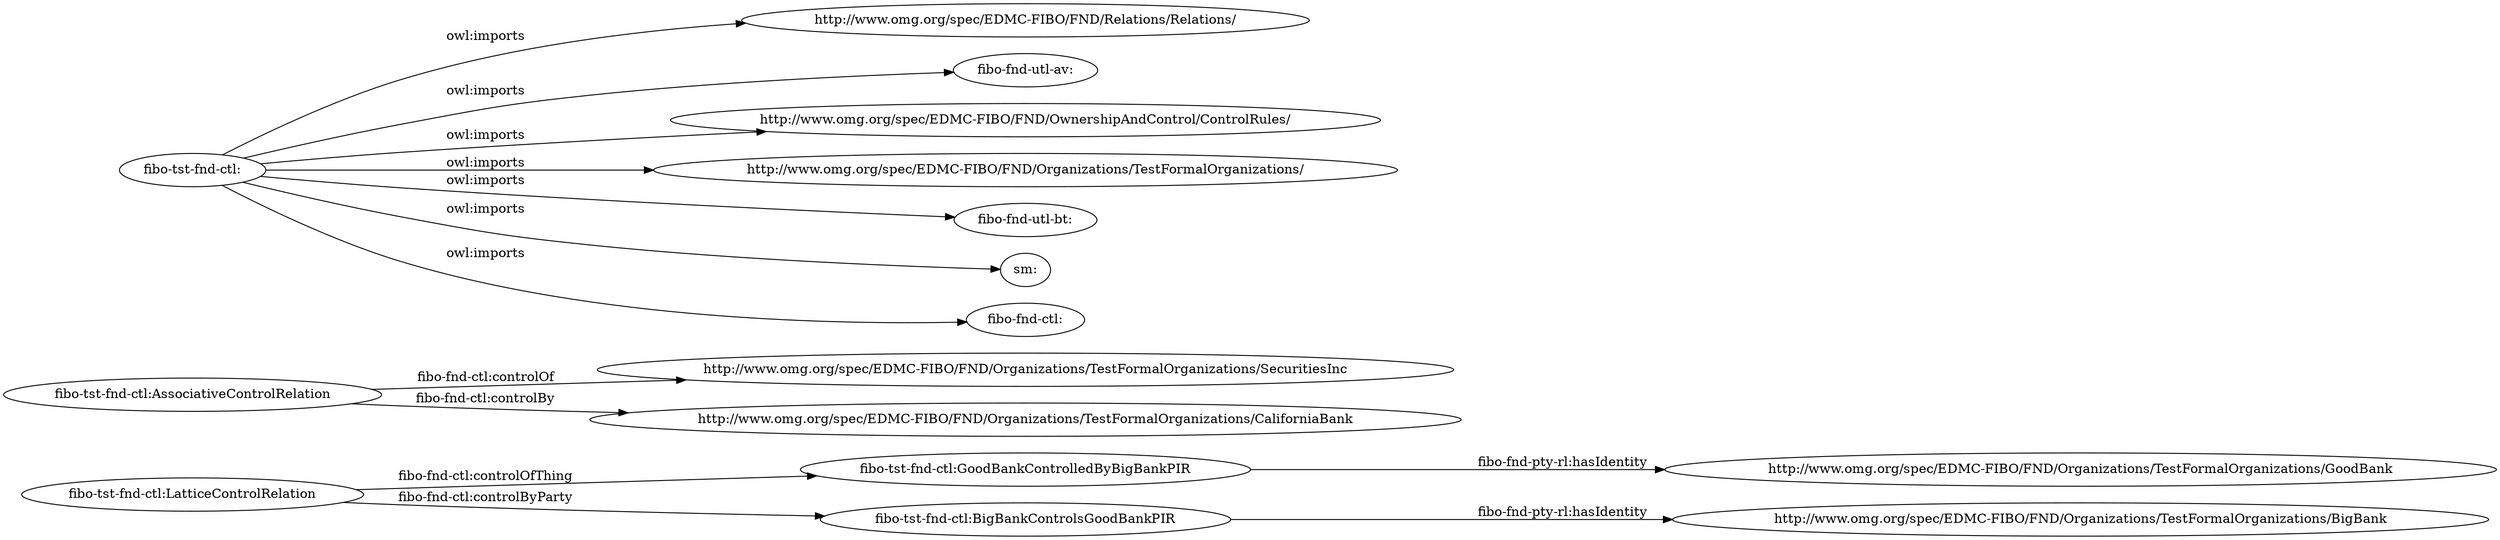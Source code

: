 digraph ar2dtool_diagram { 
rankdir=LR;
size="1501"
	"fibo-tst-fnd-ctl:GoodBankControlledByBigBankPIR" -> "http://www.omg.org/spec/EDMC-FIBO/FND/Organizations/TestFormalOrganizations/GoodBank" [ label = "fibo-fnd-pty-rl:hasIdentity" ];
	"fibo-tst-fnd-ctl:LatticeControlRelation" -> "fibo-tst-fnd-ctl:GoodBankControlledByBigBankPIR" [ label = "fibo-fnd-ctl:controlOfThing" ];
	"fibo-tst-fnd-ctl:LatticeControlRelation" -> "fibo-tst-fnd-ctl:BigBankControlsGoodBankPIR" [ label = "fibo-fnd-ctl:controlByParty" ];
	"fibo-tst-fnd-ctl:AssociativeControlRelation" -> "http://www.omg.org/spec/EDMC-FIBO/FND/Organizations/TestFormalOrganizations/SecuritiesInc" [ label = "fibo-fnd-ctl:controlOf" ];
	"fibo-tst-fnd-ctl:AssociativeControlRelation" -> "http://www.omg.org/spec/EDMC-FIBO/FND/Organizations/TestFormalOrganizations/CaliforniaBank" [ label = "fibo-fnd-ctl:controlBy" ];
	"fibo-tst-fnd-ctl:" -> "http://www.omg.org/spec/EDMC-FIBO/FND/Relations/Relations/" [ label = "owl:imports" ];
	"fibo-tst-fnd-ctl:" -> "fibo-fnd-utl-av:" [ label = "owl:imports" ];
	"fibo-tst-fnd-ctl:" -> "http://www.omg.org/spec/EDMC-FIBO/FND/OwnershipAndControl/ControlRules/" [ label = "owl:imports" ];
	"fibo-tst-fnd-ctl:" -> "http://www.omg.org/spec/EDMC-FIBO/FND/Organizations/TestFormalOrganizations/" [ label = "owl:imports" ];
	"fibo-tst-fnd-ctl:" -> "fibo-fnd-utl-bt:" [ label = "owl:imports" ];
	"fibo-tst-fnd-ctl:" -> "sm:" [ label = "owl:imports" ];
	"fibo-tst-fnd-ctl:" -> "fibo-fnd-ctl:" [ label = "owl:imports" ];
	"fibo-tst-fnd-ctl:BigBankControlsGoodBankPIR" -> "http://www.omg.org/spec/EDMC-FIBO/FND/Organizations/TestFormalOrganizations/BigBank" [ label = "fibo-fnd-pty-rl:hasIdentity" ];

}
